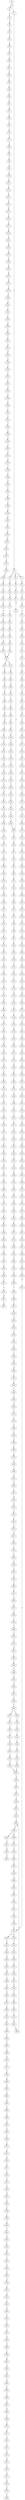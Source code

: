 strict digraph  {
	S0 -> S1 [ label = G ];
	S0 -> S2 [ label = C ];
	S1 -> S3 [ label = T ];
	S2 -> S4 [ label = C ];
	S3 -> S5 [ label = C ];
	S3 -> S6 [ label = T ];
	S3 -> S7 [ label = A ];
	S4 -> S8 [ label = A ];
	S5 -> S9 [ label = T ];
	S6 -> S10 [ label = G ];
	S7 -> S11 [ label = A ];
	S8 -> S12 [ label = A ];
	S9 -> S13 [ label = T ];
	S10 -> S14 [ label = A ];
	S11 -> S15 [ label = A ];
	S12 -> S16 [ label = C ];
	S13 -> S17 [ label = C ];
	S14 -> S18 [ label = G ];
	S15 -> S19 [ label = A ];
	S16 -> S20 [ label = A ];
	S17 -> S21 [ label = G ];
	S18 -> S22 [ label = G ];
	S19 -> S23 [ label = A ];
	S20 -> S24 [ label = C ];
	S21 -> S25 [ label = T ];
	S22 -> S26 [ label = G ];
	S23 -> S27 [ label = C ];
	S24 -> S28 [ label = G ];
	S25 -> S29 [ label = T ];
	S26 -> S30 [ label = T ];
	S27 -> S31 [ label = T ];
	S28 -> S32 [ label = T ];
	S29 -> S33 [ label = G ];
	S30 -> S34 [ label = G ];
	S31 -> S35 [ label = T ];
	S32 -> S36 [ label = A ];
	S33 -> S37 [ label = C ];
	S34 -> S38 [ label = A ];
	S35 -> S39 [ label = A ];
	S36 -> S40 [ label = G ];
	S37 -> S41 [ label = C ];
	S38 -> S42 [ label = A ];
	S39 -> S43 [ label = A ];
	S40 -> S44 [ label = A ];
	S41 -> S45 [ label = G ];
	S42 -> S46 [ label = A ];
	S43 -> S47 [ label = A ];
	S44 -> S48 [ label = G ];
	S45 -> S49 [ label = A ];
	S46 -> S50 [ label = G ];
	S47 -> S51 [ label = C ];
	S48 -> S52 [ label = A ];
	S49 -> S53 [ label = C ];
	S50 -> S54 [ label = C ];
	S50 -> S55 [ label = T ];
	S51 -> S56 [ label = T ];
	S52 -> S57 [ label = A ];
	S53 -> S58 [ label = G ];
	S54 -> S59 [ label = T ];
	S55 -> S60 [ label = C ];
	S56 -> S61 [ label = G ];
	S57 -> S62 [ label = A ];
	S58 -> S63 [ label = T ];
	S59 -> S64 [ label = T ];
	S60 -> S65 [ label = C ];
	S61 -> S66 [ label = G ];
	S62 -> S67 [ label = C ];
	S63 -> S68 [ label = A ];
	S64 -> S69 [ label = G ];
	S65 -> S70 [ label = T ];
	S66 -> S71 [ label = G ];
	S67 -> S72 [ label = C ];
	S68 -> S73 [ label = A ];
	S69 -> S74 [ label = T ];
	S70 -> S75 [ label = G ];
	S71 -> S76 [ label = A ];
	S72 -> S77 [ label = C ];
	S73 -> S78 [ label = C ];
	S74 -> S79 [ label = T ];
	S75 -> S80 [ label = T ];
	S76 -> S81 [ label = G ];
	S77 -> S82 [ label = T ];
	S78 -> S83 [ label = A ];
	S79 -> S84 [ label = C ];
	S80 -> S85 [ label = G ];
	S81 -> S86 [ label = A ];
	S82 -> S87 [ label = A ];
	S83 -> S88 [ label = G ];
	S84 -> S89 [ label = C ];
	S85 -> S90 [ label = A ];
	S86 -> S91 [ label = G ];
	S87 -> S92 [ label = T ];
	S88 -> S93 [ label = C ];
	S89 -> S94 [ label = A ];
	S90 -> S95 [ label = G ];
	S91 -> S96 [ label = C ];
	S92 -> S97 [ label = A ];
	S93 -> S98 [ label = A ];
	S94 -> S99 [ label = G ];
	S95 -> S100 [ label = T ];
	S96 -> S101 [ label = A ];
	S97 -> S102 [ label = T ];
	S98 -> S103 [ label = T ];
	S99 -> S104 [ label = G ];
	S100 -> S105 [ label = G ];
	S101 -> S106 [ label = G ];
	S102 -> S107 [ label = T ];
	S103 -> S108 [ label = T ];
	S104 -> S109 [ label = T ];
	S105 -> S110 [ label = A ];
	S106 -> S111 [ label = C ];
	S107 -> S112 [ label = T ];
	S108 -> S113 [ label = T ];
	S109 -> S114 [ label = C ];
	S110 -> S115 [ label = G ];
	S111 -> S116 [ label = T ];
	S112 -> S117 [ label = A ];
	S113 -> S118 [ label = G ];
	S114 -> S119 [ label = G ];
	S115 -> S120 [ label = G ];
	S116 -> S121 [ label = A ];
	S117 -> S122 [ label = T ];
	S118 -> S123 [ label = T ];
	S119 -> S124 [ label = T ];
	S120 -> S125 [ label = C ];
	S121 -> S126 [ label = A ];
	S122 -> S127 [ label = G ];
	S123 -> S128 [ label = C ];
	S124 -> S129 [ label = A ];
	S125 -> S130 [ label = G ];
	S126 -> S131 [ label = A ];
	S127 -> S132 [ label = T ];
	S128 -> S133 [ label = G ];
	S129 -> S134 [ label = G ];
	S130 -> S135 [ label = T ];
	S131 -> S136 [ label = A ];
	S132 -> S137 [ label = G ];
	S133 -> S138 [ label = T ];
	S134 -> S139 [ label = T ];
	S135 -> S140 [ label = C ];
	S136 -> S141 [ label = C ];
	S137 -> S142 [ label = A ];
	S138 -> S143 [ label = C ];
	S139 -> S144 [ label = C ];
	S140 -> S145 [ label = A ];
	S141 -> S146 [ label = C ];
	S142 -> S147 [ label = C ];
	S143 -> S148 [ label = T ];
	S144 -> S149 [ label = T ];
	S145 -> S150 [ label = A ];
	S146 -> S151 [ label = G ];
	S147 -> S152 [ label = A ];
	S148 -> S153 [ label = T ];
	S149 -> S154 [ label = T ];
	S150 -> S155 [ label = A ];
	S151 -> S156 [ label = C ];
	S152 -> S157 [ label = C ];
	S153 -> S158 [ label = A ];
	S154 -> S159 [ label = C ];
	S155 -> S160 [ label = G ];
	S156 -> S161 [ label = T ];
	S157 -> S162 [ label = T ];
	S158 -> S163 [ label = C ];
	S159 -> S164 [ label = G ];
	S160 -> S165 [ label = A ];
	S161 -> S166 [ label = C ];
	S162 -> S167 [ label = G ];
	S163 -> S168 [ label = A ];
	S164 -> S25 [ label = T ];
	S165 -> S169 [ label = G ];
	S166 -> S170 [ label = G ];
	S167 -> S171 [ label = A ];
	S168 -> S172 [ label = C ];
	S169 -> S173 [ label = C ];
	S170 -> S174 [ label = A ];
	S171 -> S175 [ label = A ];
	S172 -> S176 [ label = G ];
	S173 -> S177 [ label = A ];
	S174 -> S178 [ label = A ];
	S175 -> S179 [ label = G ];
	S176 -> S180 [ label = A ];
	S177 -> S181 [ label = T ];
	S178 -> S182 [ label = G ];
	S179 -> S183 [ label = C ];
	S180 -> S184 [ label = C ];
	S181 -> S185 [ label = G ];
	S182 -> S186 [ label = A ];
	S183 -> S187 [ label = A ];
	S184 -> S188 [ label = C ];
	S185 -> S189 [ label = G ];
	S186 -> S190 [ label = G ];
	S187 -> S191 [ label = A ];
	S188 -> S192 [ label = C ];
	S189 -> S193 [ label = C ];
	S190 -> S194 [ label = C ];
	S191 -> S195 [ label = C ];
	S192 -> S196 [ label = C ];
	S193 -> S197 [ label = T ];
	S194 -> S198 [ label = C ];
	S195 -> S199 [ label = A ];
	S196 -> S200 [ label = A ];
	S197 -> S201 [ label = T ];
	S198 -> S202 [ label = G ];
	S199 -> S203 [ label = G ];
	S200 -> S204 [ label = A ];
	S201 -> S205 [ label = G ];
	S202 -> S206 [ label = G ];
	S203 -> S207 [ label = A ];
	S204 -> S208 [ label = C ];
	S205 -> S209 [ label = A ];
	S206 -> S210 [ label = T ];
	S207 -> S211 [ label = A ];
	S208 -> S212 [ label = C ];
	S209 -> S213 [ label = C ];
	S210 -> S214 [ label = C ];
	S211 -> S215 [ label = G ];
	S212 -> S216 [ label = T ];
	S213 -> S217 [ label = T ];
	S214 -> S218 [ label = G ];
	S215 -> S219 [ label = A ];
	S216 -> S220 [ label = C ];
	S217 -> S221 [ label = C ];
	S218 -> S222 [ label = A ];
	S219 -> S223 [ label = A ];
	S220 -> S224 [ label = T ];
	S221 -> S225 [ label = G ];
	S222 -> S226 [ label = G ];
	S223 -> S227 [ label = A ];
	S224 -> S228 [ label = A ];
	S225 -> S229 [ label = A ];
	S226 -> S230 [ label = G ];
	S227 -> S231 [ label = G ];
	S228 -> S232 [ label = A ];
	S229 -> S233 [ label = T ];
	S230 -> S234 [ label = G ];
	S231 -> S235 [ label = A ];
	S232 -> S236 [ label = C ];
	S233 -> S237 [ label = G ];
	S234 -> S238 [ label = C ];
	S235 -> S239 [ label = G ];
	S236 -> S240 [ label = C ];
	S237 -> S241 [ label = G ];
	S238 -> S242 [ label = A ];
	S239 -> S243 [ label = G ];
	S240 -> S244 [ label = C ];
	S241 -> S245 [ label = T ];
	S242 -> S246 [ label = C ];
	S243 -> S247 [ label = C ];
	S244 -> S248 [ label = A ];
	S245 -> S249 [ label = A ];
	S246 -> S250 [ label = T ];
	S247 -> S251 [ label = T ];
	S248 -> S252 [ label = A ];
	S249 -> S253 [ label = C ];
	S250 -> S254 [ label = G ];
	S251 -> S255 [ label = C ];
	S252 -> S256 [ label = C ];
	S253 -> S257 [ label = T ];
	S254 -> S258 [ label = T ];
	S255 -> S259 [ label = A ];
	S256 -> S260 [ label = A ];
	S257 -> S261 [ label = T ];
	S258 -> S262 [ label = G ];
	S259 -> S263 [ label = G ];
	S260 -> S264 [ label = T ];
	S261 -> S265 [ label = G ];
	S262 -> S266 [ label = G ];
	S263 -> S267 [ label = A ];
	S264 -> S268 [ label = T ];
	S265 -> S269 [ label = G ];
	S266 -> S270 [ label = C ];
	S267 -> S271 [ label = A ];
	S268 -> S272 [ label = G ];
	S269 -> S273 [ label = T ];
	S270 -> S274 [ label = C ];
	S271 -> S275 [ label = A ];
	S272 -> S276 [ label = T ];
	S273 -> S277 [ label = A ];
	S274 -> S278 [ label = C ];
	S275 -> S279 [ label = C ];
	S276 -> S280 [ label = A ];
	S277 -> S281 [ label = A ];
	S278 -> S282 [ label = T ];
	S279 -> S283 [ label = A ];
	S280 -> S284 [ label = C ];
	S281 -> S285 [ label = A ];
	S282 -> S286 [ label = G ];
	S283 -> S287 [ label = G ];
	S284 -> S288 [ label = A ];
	S285 -> S289 [ label = A ];
	S286 -> S290 [ label = C ];
	S287 -> S291 [ label = T ];
	S288 -> S292 [ label = C ];
	S289 -> S293 [ label = G ];
	S290 -> S294 [ label = G ];
	S291 -> S295 [ label = G ];
	S292 -> S296 [ label = C ];
	S293 -> S297 [ label = A ];
	S294 -> S298 [ label = G ];
	S295 -> S299 [ label = A ];
	S296 -> S300 [ label = A ];
	S297 -> S301 [ label = A ];
	S298 -> S302 [ label = T ];
	S299 -> S303 [ label = A ];
	S300 -> S304 [ label = T ];
	S301 -> S305 [ label = C ];
	S302 -> S306 [ label = A ];
	S303 -> S307 [ label = G ];
	S304 -> S308 [ label = T ];
	S305 -> S309 [ label = C ];
	S306 -> S310 [ label = G ];
	S307 -> S311 [ label = G ];
	S308 -> S312 [ label = C ];
	S309 -> S313 [ label = A ];
	S310 -> S314 [ label = C ];
	S311 -> S315 [ label = G ];
	S312 -> S316 [ label = C ];
	S313 -> S317 [ label = C ];
	S314 -> S318 [ label = G ];
	S315 -> S319 [ label = A ];
	S316 -> S320 [ label = A ];
	S317 -> S321 [ label = C ];
	S318 -> S322 [ label = C ];
	S319 -> S323 [ label = C ];
	S320 -> S324 [ label = C ];
	S321 -> S325 [ label = A ];
	S322 -> S326 [ label = T ];
	S323 -> S327 [ label = A ];
	S324 -> S328 [ label = C ];
	S325 -> S329 [ label = C ];
	S326 -> S330 [ label = C ];
	S327 -> S331 [ label = A ];
	S328 -> S332 [ label = A ];
	S329 -> S333 [ label = T ];
	S330 -> S334 [ label = G ];
	S331 -> S335 [ label = G ];
	S332 -> S336 [ label = A ];
	S333 -> S337 [ label = T ];
	S334 -> S338 [ label = G ];
	S335 -> S339 [ label = A ];
	S336 -> S340 [ label = C ];
	S337 -> S341 [ label = G ];
	S338 -> S342 [ label = T ];
	S339 -> S343 [ label = A ];
	S340 -> S344 [ label = A ];
	S341 -> S345 [ label = A ];
	S342 -> S346 [ label = A ];
	S343 -> S347 [ label = G ];
	S344 -> S348 [ label = A ];
	S345 -> S349 [ label = A ];
	S346 -> S350 [ label = G ];
	S347 -> S351 [ label = C ];
	S348 -> S352 [ label = G ];
	S349 -> S353 [ label = T ];
	S350 -> S354 [ label = G ];
	S351 -> S355 [ label = G ];
	S352 -> S356 [ label = G ];
	S353 -> S357 [ label = A ];
	S354 -> S358 [ label = C ];
	S355 -> S359 [ label = G ];
	S356 -> S360 [ label = T ];
	S357 -> S361 [ label = A ];
	S358 -> S362 [ label = C ];
	S359 -> S363 [ label = T ];
	S360 -> S364 [ label = T ];
	S361 -> S365 [ label = A ];
	S362 -> S366 [ label = T ];
	S363 -> S367 [ label = G ];
	S364 -> S368 [ label = A ];
	S365 -> S369 [ label = T ];
	S366 -> S370 [ label = A ];
	S367 -> S371 [ label = A ];
	S368 -> S372 [ label = T ];
	S369 -> S373 [ label = T ];
	S370 -> S374 [ label = C ];
	S371 -> S375 [ label = A ];
	S372 -> S376 [ label = T ];
	S373 -> S377 [ label = T ];
	S374 -> S378 [ label = G ];
	S375 -> S379 [ label = A ];
	S376 -> S380 [ label = G ];
	S377 -> S381 [ label = A ];
	S378 -> S382 [ label = A ];
	S379 -> S50 [ label = G ];
	S380 -> S383 [ label = G ];
	S381 -> S384 [ label = A ];
	S382 -> S385 [ label = G ];
	S383 -> S386 [ label = A ];
	S384 -> S387 [ label = G ];
	S385 -> S388 [ label = C ];
	S386 -> S389 [ label = G ];
	S387 -> S390 [ label = T ];
	S388 -> S391 [ label = C ];
	S389 -> S392 [ label = T ];
	S390 -> S393 [ label = C ];
	S391 -> S394 [ label = G ];
	S392 -> S395 [ label = T ];
	S393 -> S396 [ label = C ];
	S394 -> S397 [ label = A ];
	S395 -> S398 [ label = G ];
	S396 -> S399 [ label = A ];
	S397 -> S400 [ label = G ];
	S398 -> S401 [ label = A ];
	S399 -> S402 [ label = T ];
	S400 -> S403 [ label = G ];
	S401 -> S404 [ label = A ];
	S402 -> S405 [ label = C ];
	S403 -> S406 [ label = T ];
	S404 -> S407 [ label = A ];
	S405 -> S408 [ label = G ];
	S406 -> S409 [ label = T ];
	S407 -> S410 [ label = A ];
	S408 -> S411 [ label = T ];
	S409 -> S412 [ label = G ];
	S410 -> S413 [ label = G ];
	S411 -> S414 [ label = T ];
	S412 -> S415 [ label = T ];
	S413 -> S416 [ label = A ];
	S414 -> S417 [ label = A ];
	S415 -> S418 [ label = G ];
	S415 -> S419 [ label = T ];
	S416 -> S420 [ label = T ];
	S417 -> S421 [ label = G ];
	S418 -> S422 [ label = T ];
	S419 -> S423 [ label = G ];
	S420 -> S424 [ label = C ];
	S422 -> S425 [ label = T ];
	S423 -> S426 [ label = A ];
	S424 -> S427 [ label = C ];
	S425 -> S428 [ label = C ];
	S426 -> S429 [ label = A ];
	S427 -> S430 [ label = C ];
	S428 -> S431 [ label = A ];
	S429 -> S432 [ label = C ];
	S430 -> S433 [ label = C ];
	S431 -> S434 [ label = A ];
	S432 -> S435 [ label = A ];
	S433 -> S436 [ label = C ];
	S434 -> S437 [ label = G ];
	S435 -> S438 [ label = C ];
	S436 -> S439 [ label = G ];
	S437 -> S440 [ label = G ];
	S438 -> S441 [ label = G ];
	S439 -> S442 [ label = T ];
	S440 -> S443 [ label = T ];
	S441 -> S444 [ label = G ];
	S442 -> S445 [ label = C ];
	S443 -> S446 [ label = T ];
	S444 -> S447 [ label = T ];
	S445 -> S448 [ label = G ];
	S446 -> S449 [ label = C ];
	S447 -> S450 [ label = C ];
	S448 -> S451 [ label = G ];
	S449 -> S452 [ label = T ];
	S450 -> S453 [ label = C ];
	S451 -> S454 [ label = G ];
	S452 -> S455 [ label = G ];
	S453 -> S456 [ label = C ];
	S454 -> S457 [ label = T ];
	S455 -> S458 [ label = G ];
	S456 -> S459 [ label = G ];
	S457 -> S460 [ label = T ];
	S458 -> S461 [ label = T ];
	S459 -> S462 [ label = T ];
	S460 -> S463 [ label = T ];
	S461 -> S464 [ label = T ];
	S462 -> S465 [ label = C ];
	S463 -> S466 [ label = T ];
	S464 -> S467 [ label = T ];
	S464 -> S468 [ label = G ];
	S465 -> S469 [ label = C ];
	S466 -> S470 [ label = A ];
	S467 -> S471 [ label = T ];
	S468 -> S472 [ label = A ];
	S469 -> S473 [ label = G ];
	S470 -> S474 [ label = T ];
	S471 -> S475 [ label = C ];
	S472 -> S476 [ label = T ];
	S473 -> S477 [ label = C ];
	S474 -> S478 [ label = G ];
	S475 -> S479 [ label = T ];
	S476 -> S480 [ label = A ];
	S477 -> S481 [ label = C ];
	S478 -> S482 [ label = T ];
	S480 -> S483 [ label = A ];
	S481 -> S484 [ label = G ];
	S482 -> S485 [ label = T ];
	S483 -> S486 [ label = G ];
	S484 -> S487 [ label = G ];
	S485 -> S488 [ label = C ];
	S486 -> S489 [ label = G ];
	S487 -> S490 [ label = C ];
	S488 -> S491 [ label = G ];
	S489 -> S492 [ label = A ];
	S490 -> S493 [ label = A ];
	S491 -> S494 [ label = G ];
	S492 -> S495 [ label = G ];
	S493 -> S496 [ label = C ];
	S494 -> S497 [ label = T ];
	S495 -> S498 [ label = G ];
	S496 -> S499 [ label = G ];
	S497 -> S500 [ label = T ];
	S498 -> S501 [ label = T ];
	S499 -> S502 [ label = G ];
	S500 -> S503 [ label = T ];
	S501 -> S504 [ label = T ];
	S502 -> S505 [ label = C ];
	S503 -> S506 [ label = C ];
	S503 -> S507 [ label = T ];
	S504 -> S508 [ label = G ];
	S505 -> S509 [ label = C ];
	S506 -> S510 [ label = T ];
	S507 -> S511 [ label = T ];
	S508 -> S415 [ label = T ];
	S509 -> S512 [ label = G ];
	S510 -> S513 [ label = T ];
	S511 -> S514 [ label = T ];
	S512 -> S515 [ label = C ];
	S513 -> S516 [ label = C ];
	S514 -> S517 [ label = C ];
	S515 -> S518 [ label = C ];
	S516 -> S519 [ label = T ];
	S517 -> S520 [ label = T ];
	S518 -> S521 [ label = A ];
	S519 -> S522 [ label = C ];
	S520 -> S523 [ label = C ];
	S521 -> S524 [ label = C ];
	S522 -> S525 [ label = A ];
	S523 -> S526 [ label = A ];
	S524 -> S527 [ label = C ];
	S525 -> S528 [ label = C ];
	S526 -> S529 [ label = C ];
	S527 -> S530 [ label = C ];
	S528 -> S531 [ label = G ];
	S529 -> S531 [ label = G ];
	S530 -> S532 [ label = G ];
	S531 -> S533 [ label = T ];
	S532 -> S534 [ label = C ];
	S533 -> S535 [ label = T ];
	S534 -> S536 [ label = T ];
	S535 -> S537 [ label = C ];
	S536 -> S538 [ label = C ];
	S537 -> S539 [ label = T ];
	S538 -> S540 [ label = C ];
	S539 -> S541 [ label = G ];
	S540 -> S542 [ label = C ];
	S541 -> S543 [ label = G ];
	S542 -> S544 [ label = G ];
	S543 -> S461 [ label = T ];
	S544 -> S545 [ label = C ];
	S545 -> S546 [ label = A ];
	S546 -> S547 [ label = T ];
	S547 -> S548 [ label = C ];
	S548 -> S549 [ label = C ];
	S549 -> S550 [ label = G ];
	S550 -> S551 [ label = A ];
	S551 -> S552 [ label = G ];
	S552 -> S553 [ label = C ];
	S553 -> S554 [ label = G ];
	S554 -> S555 [ label = T ];
	S555 -> S556 [ label = C ];
	S556 -> S557 [ label = G ];
	S557 -> S558 [ label = A ];
	S558 -> S559 [ label = G ];
	S559 -> S560 [ label = C ];
	S560 -> S561 [ label = G ];
	S561 -> S562 [ label = G ];
	S562 -> S563 [ label = A ];
	S563 -> S564 [ label = C ];
	S564 -> S565 [ label = C ];
	S565 -> S566 [ label = T ];
	S566 -> S567 [ label = T ];
	S567 -> S568 [ label = G ];
	S568 -> S569 [ label = C ];
	S569 -> S570 [ label = G ];
	S570 -> S571 [ label = G ];
	S571 -> S572 [ label = C ];
	S572 -> S573 [ label = T ];
	S573 -> S574 [ label = A ];
	S574 -> S575 [ label = G ];
	S575 -> S576 [ label = C ];
	S576 -> S577 [ label = G ];
	S577 -> S578 [ label = G ];
	S578 -> S579 [ label = T ];
	S579 -> S580 [ label = T ];
}
